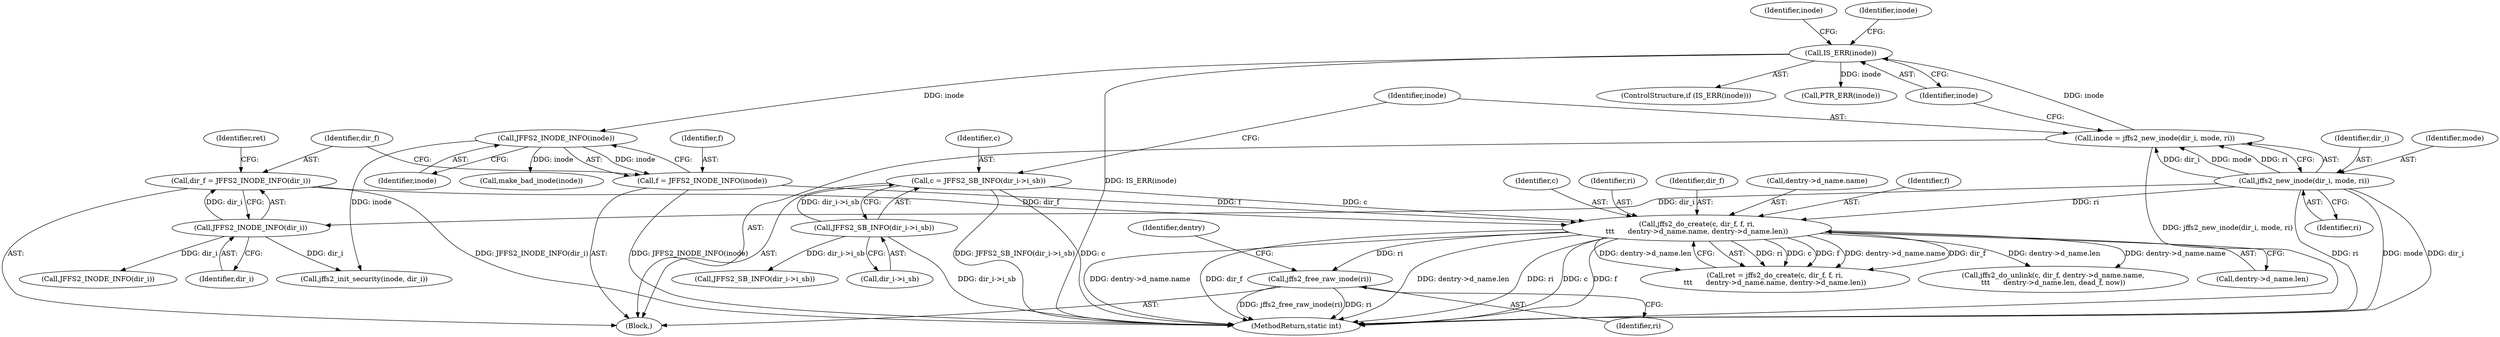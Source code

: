 digraph "0_infradead_9ed437c50d89eabae763dd422579f73fdebf288d_0@API" {
"1000214" [label="(Call,jffs2_free_raw_inode(ri))"];
"1000180" [label="(Call,jffs2_do_create(c, dir_f, f, ri,\n\t\t\t      dentry->d_name.name, dentry->d_name.len))"];
"1000124" [label="(Call,c = JFFS2_SB_INFO(dir_i->i_sb))"];
"1000126" [label="(Call,JFFS2_SB_INFO(dir_i->i_sb))"];
"1000174" [label="(Call,dir_f = JFFS2_INODE_INFO(dir_i))"];
"1000176" [label="(Call,JFFS2_INODE_INFO(dir_i))"];
"1000132" [label="(Call,jffs2_new_inode(dir_i, mode, ri))"];
"1000170" [label="(Call,f = JFFS2_INODE_INFO(inode))"];
"1000172" [label="(Call,JFFS2_INODE_INFO(inode))"];
"1000137" [label="(Call,IS_ERR(inode))"];
"1000130" [label="(Call,inode = jffs2_new_inode(dir_i, mode, ri))"];
"1000138" [label="(Identifier,inode)"];
"1000126" [label="(Call,JFFS2_SB_INFO(dir_i->i_sb))"];
"1000185" [label="(Call,dentry->d_name.name)"];
"1000230" [label="(Call,JFFS2_SB_INFO(dir_i->i_sb))"];
"1000124" [label="(Call,c = JFFS2_SB_INFO(dir_i->i_sb))"];
"1000179" [label="(Identifier,ret)"];
"1000172" [label="(Call,JFFS2_INODE_INFO(inode))"];
"1000183" [label="(Identifier,f)"];
"1000178" [label="(Call,ret = jffs2_do_create(c, dir_f, f, ri,\n\t\t\t      dentry->d_name.name, dentry->d_name.len))"];
"1000145" [label="(Identifier,inode)"];
"1000132" [label="(Call,jffs2_new_inode(dir_i, mode, ri))"];
"1000177" [label="(Identifier,dir_i)"];
"1000130" [label="(Call,inode = jffs2_new_inode(dir_i, mode, ri))"];
"1000180" [label="(Call,jffs2_do_create(c, dir_f, f, ri,\n\t\t\t      dentry->d_name.name, dentry->d_name.len))"];
"1000171" [label="(Identifier,f)"];
"1000175" [label="(Identifier,dir_f)"];
"1000131" [label="(Identifier,inode)"];
"1000215" [label="(Identifier,ri)"];
"1000176" [label="(Call,JFFS2_INODE_INFO(dir_i))"];
"1000137" [label="(Call,IS_ERR(inode))"];
"1000135" [label="(Identifier,ri)"];
"1000111" [label="(Block,)"];
"1000200" [label="(Call,jffs2_init_security(inode, dir_i))"];
"1000214" [label="(Call,jffs2_free_raw_inode(ri))"];
"1000174" [label="(Call,dir_f = JFFS2_INODE_INFO(dir_i))"];
"1000253" [label="(Call,jffs2_do_unlink(c, dir_f, dentry->d_name.name,\n\t\t\t      dentry->d_name.len, dead_f, now))"];
"1000133" [label="(Identifier,dir_i)"];
"1000136" [label="(ControlStructure,if (IS_ERR(inode)))"];
"1000181" [label="(Identifier,c)"];
"1000237" [label="(Call,JFFS2_INODE_INFO(dir_i))"];
"1000184" [label="(Identifier,ri)"];
"1000142" [label="(Identifier,inode)"];
"1000217" [label="(Identifier,dentry)"];
"1000127" [label="(Call,dir_i->i_sb)"];
"1000182" [label="(Identifier,dir_f)"];
"1000141" [label="(Call,PTR_ERR(inode))"];
"1000484" [label="(MethodReturn,static int)"];
"1000125" [label="(Identifier,c)"];
"1000170" [label="(Call,f = JFFS2_INODE_INFO(inode))"];
"1000173" [label="(Identifier,inode)"];
"1000190" [label="(Call,dentry->d_name.len)"];
"1000222" [label="(Call,make_bad_inode(inode))"];
"1000134" [label="(Identifier,mode)"];
"1000214" -> "1000111"  [label="AST: "];
"1000214" -> "1000215"  [label="CFG: "];
"1000215" -> "1000214"  [label="AST: "];
"1000217" -> "1000214"  [label="CFG: "];
"1000214" -> "1000484"  [label="DDG: jffs2_free_raw_inode(ri)"];
"1000214" -> "1000484"  [label="DDG: ri"];
"1000180" -> "1000214"  [label="DDG: ri"];
"1000180" -> "1000178"  [label="AST: "];
"1000180" -> "1000190"  [label="CFG: "];
"1000181" -> "1000180"  [label="AST: "];
"1000182" -> "1000180"  [label="AST: "];
"1000183" -> "1000180"  [label="AST: "];
"1000184" -> "1000180"  [label="AST: "];
"1000185" -> "1000180"  [label="AST: "];
"1000190" -> "1000180"  [label="AST: "];
"1000178" -> "1000180"  [label="CFG: "];
"1000180" -> "1000484"  [label="DDG: dentry->d_name.name"];
"1000180" -> "1000484"  [label="DDG: dir_f"];
"1000180" -> "1000484"  [label="DDG: dentry->d_name.len"];
"1000180" -> "1000484"  [label="DDG: ri"];
"1000180" -> "1000484"  [label="DDG: c"];
"1000180" -> "1000484"  [label="DDG: f"];
"1000180" -> "1000178"  [label="DDG: ri"];
"1000180" -> "1000178"  [label="DDG: c"];
"1000180" -> "1000178"  [label="DDG: f"];
"1000180" -> "1000178"  [label="DDG: dentry->d_name.name"];
"1000180" -> "1000178"  [label="DDG: dir_f"];
"1000180" -> "1000178"  [label="DDG: dentry->d_name.len"];
"1000124" -> "1000180"  [label="DDG: c"];
"1000174" -> "1000180"  [label="DDG: dir_f"];
"1000170" -> "1000180"  [label="DDG: f"];
"1000132" -> "1000180"  [label="DDG: ri"];
"1000180" -> "1000253"  [label="DDG: dentry->d_name.name"];
"1000180" -> "1000253"  [label="DDG: dentry->d_name.len"];
"1000124" -> "1000111"  [label="AST: "];
"1000124" -> "1000126"  [label="CFG: "];
"1000125" -> "1000124"  [label="AST: "];
"1000126" -> "1000124"  [label="AST: "];
"1000131" -> "1000124"  [label="CFG: "];
"1000124" -> "1000484"  [label="DDG: JFFS2_SB_INFO(dir_i->i_sb)"];
"1000124" -> "1000484"  [label="DDG: c"];
"1000126" -> "1000124"  [label="DDG: dir_i->i_sb"];
"1000126" -> "1000127"  [label="CFG: "];
"1000127" -> "1000126"  [label="AST: "];
"1000126" -> "1000484"  [label="DDG: dir_i->i_sb"];
"1000126" -> "1000230"  [label="DDG: dir_i->i_sb"];
"1000174" -> "1000111"  [label="AST: "];
"1000174" -> "1000176"  [label="CFG: "];
"1000175" -> "1000174"  [label="AST: "];
"1000176" -> "1000174"  [label="AST: "];
"1000179" -> "1000174"  [label="CFG: "];
"1000174" -> "1000484"  [label="DDG: JFFS2_INODE_INFO(dir_i)"];
"1000176" -> "1000174"  [label="DDG: dir_i"];
"1000176" -> "1000177"  [label="CFG: "];
"1000177" -> "1000176"  [label="AST: "];
"1000132" -> "1000176"  [label="DDG: dir_i"];
"1000176" -> "1000200"  [label="DDG: dir_i"];
"1000176" -> "1000237"  [label="DDG: dir_i"];
"1000132" -> "1000130"  [label="AST: "];
"1000132" -> "1000135"  [label="CFG: "];
"1000133" -> "1000132"  [label="AST: "];
"1000134" -> "1000132"  [label="AST: "];
"1000135" -> "1000132"  [label="AST: "];
"1000130" -> "1000132"  [label="CFG: "];
"1000132" -> "1000484"  [label="DDG: mode"];
"1000132" -> "1000484"  [label="DDG: dir_i"];
"1000132" -> "1000484"  [label="DDG: ri"];
"1000132" -> "1000130"  [label="DDG: dir_i"];
"1000132" -> "1000130"  [label="DDG: mode"];
"1000132" -> "1000130"  [label="DDG: ri"];
"1000170" -> "1000111"  [label="AST: "];
"1000170" -> "1000172"  [label="CFG: "];
"1000171" -> "1000170"  [label="AST: "];
"1000172" -> "1000170"  [label="AST: "];
"1000175" -> "1000170"  [label="CFG: "];
"1000170" -> "1000484"  [label="DDG: JFFS2_INODE_INFO(inode)"];
"1000172" -> "1000170"  [label="DDG: inode"];
"1000172" -> "1000173"  [label="CFG: "];
"1000173" -> "1000172"  [label="AST: "];
"1000137" -> "1000172"  [label="DDG: inode"];
"1000172" -> "1000200"  [label="DDG: inode"];
"1000172" -> "1000222"  [label="DDG: inode"];
"1000137" -> "1000136"  [label="AST: "];
"1000137" -> "1000138"  [label="CFG: "];
"1000138" -> "1000137"  [label="AST: "];
"1000142" -> "1000137"  [label="CFG: "];
"1000145" -> "1000137"  [label="CFG: "];
"1000137" -> "1000484"  [label="DDG: IS_ERR(inode)"];
"1000130" -> "1000137"  [label="DDG: inode"];
"1000137" -> "1000141"  [label="DDG: inode"];
"1000130" -> "1000111"  [label="AST: "];
"1000131" -> "1000130"  [label="AST: "];
"1000138" -> "1000130"  [label="CFG: "];
"1000130" -> "1000484"  [label="DDG: jffs2_new_inode(dir_i, mode, ri)"];
}
